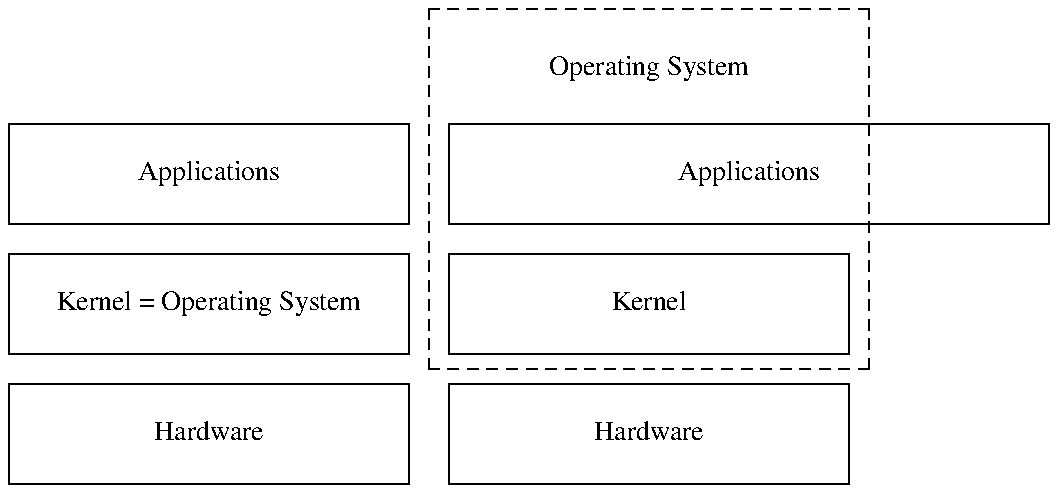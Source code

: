 .PS
A: box width 2 "Applications"
box same "Kernel = Operating System" at last box .s - (0, 0.4)
box same "Hardware" at last box .s - (0, 0.4)

B: box width 3 "Applications" at A .e + (1.7, 0)
box width 2 "Kernel" at last box .s - (0.5, 0.4)
box same "Hardware" at last box .s - (0.0, 0.4)

C: box width 2.2 height 1.8 dashed at B - (0.5, 0.075)
box width 2 dotted 0 "Operating System" at C + (0, 0.6)
.PE
